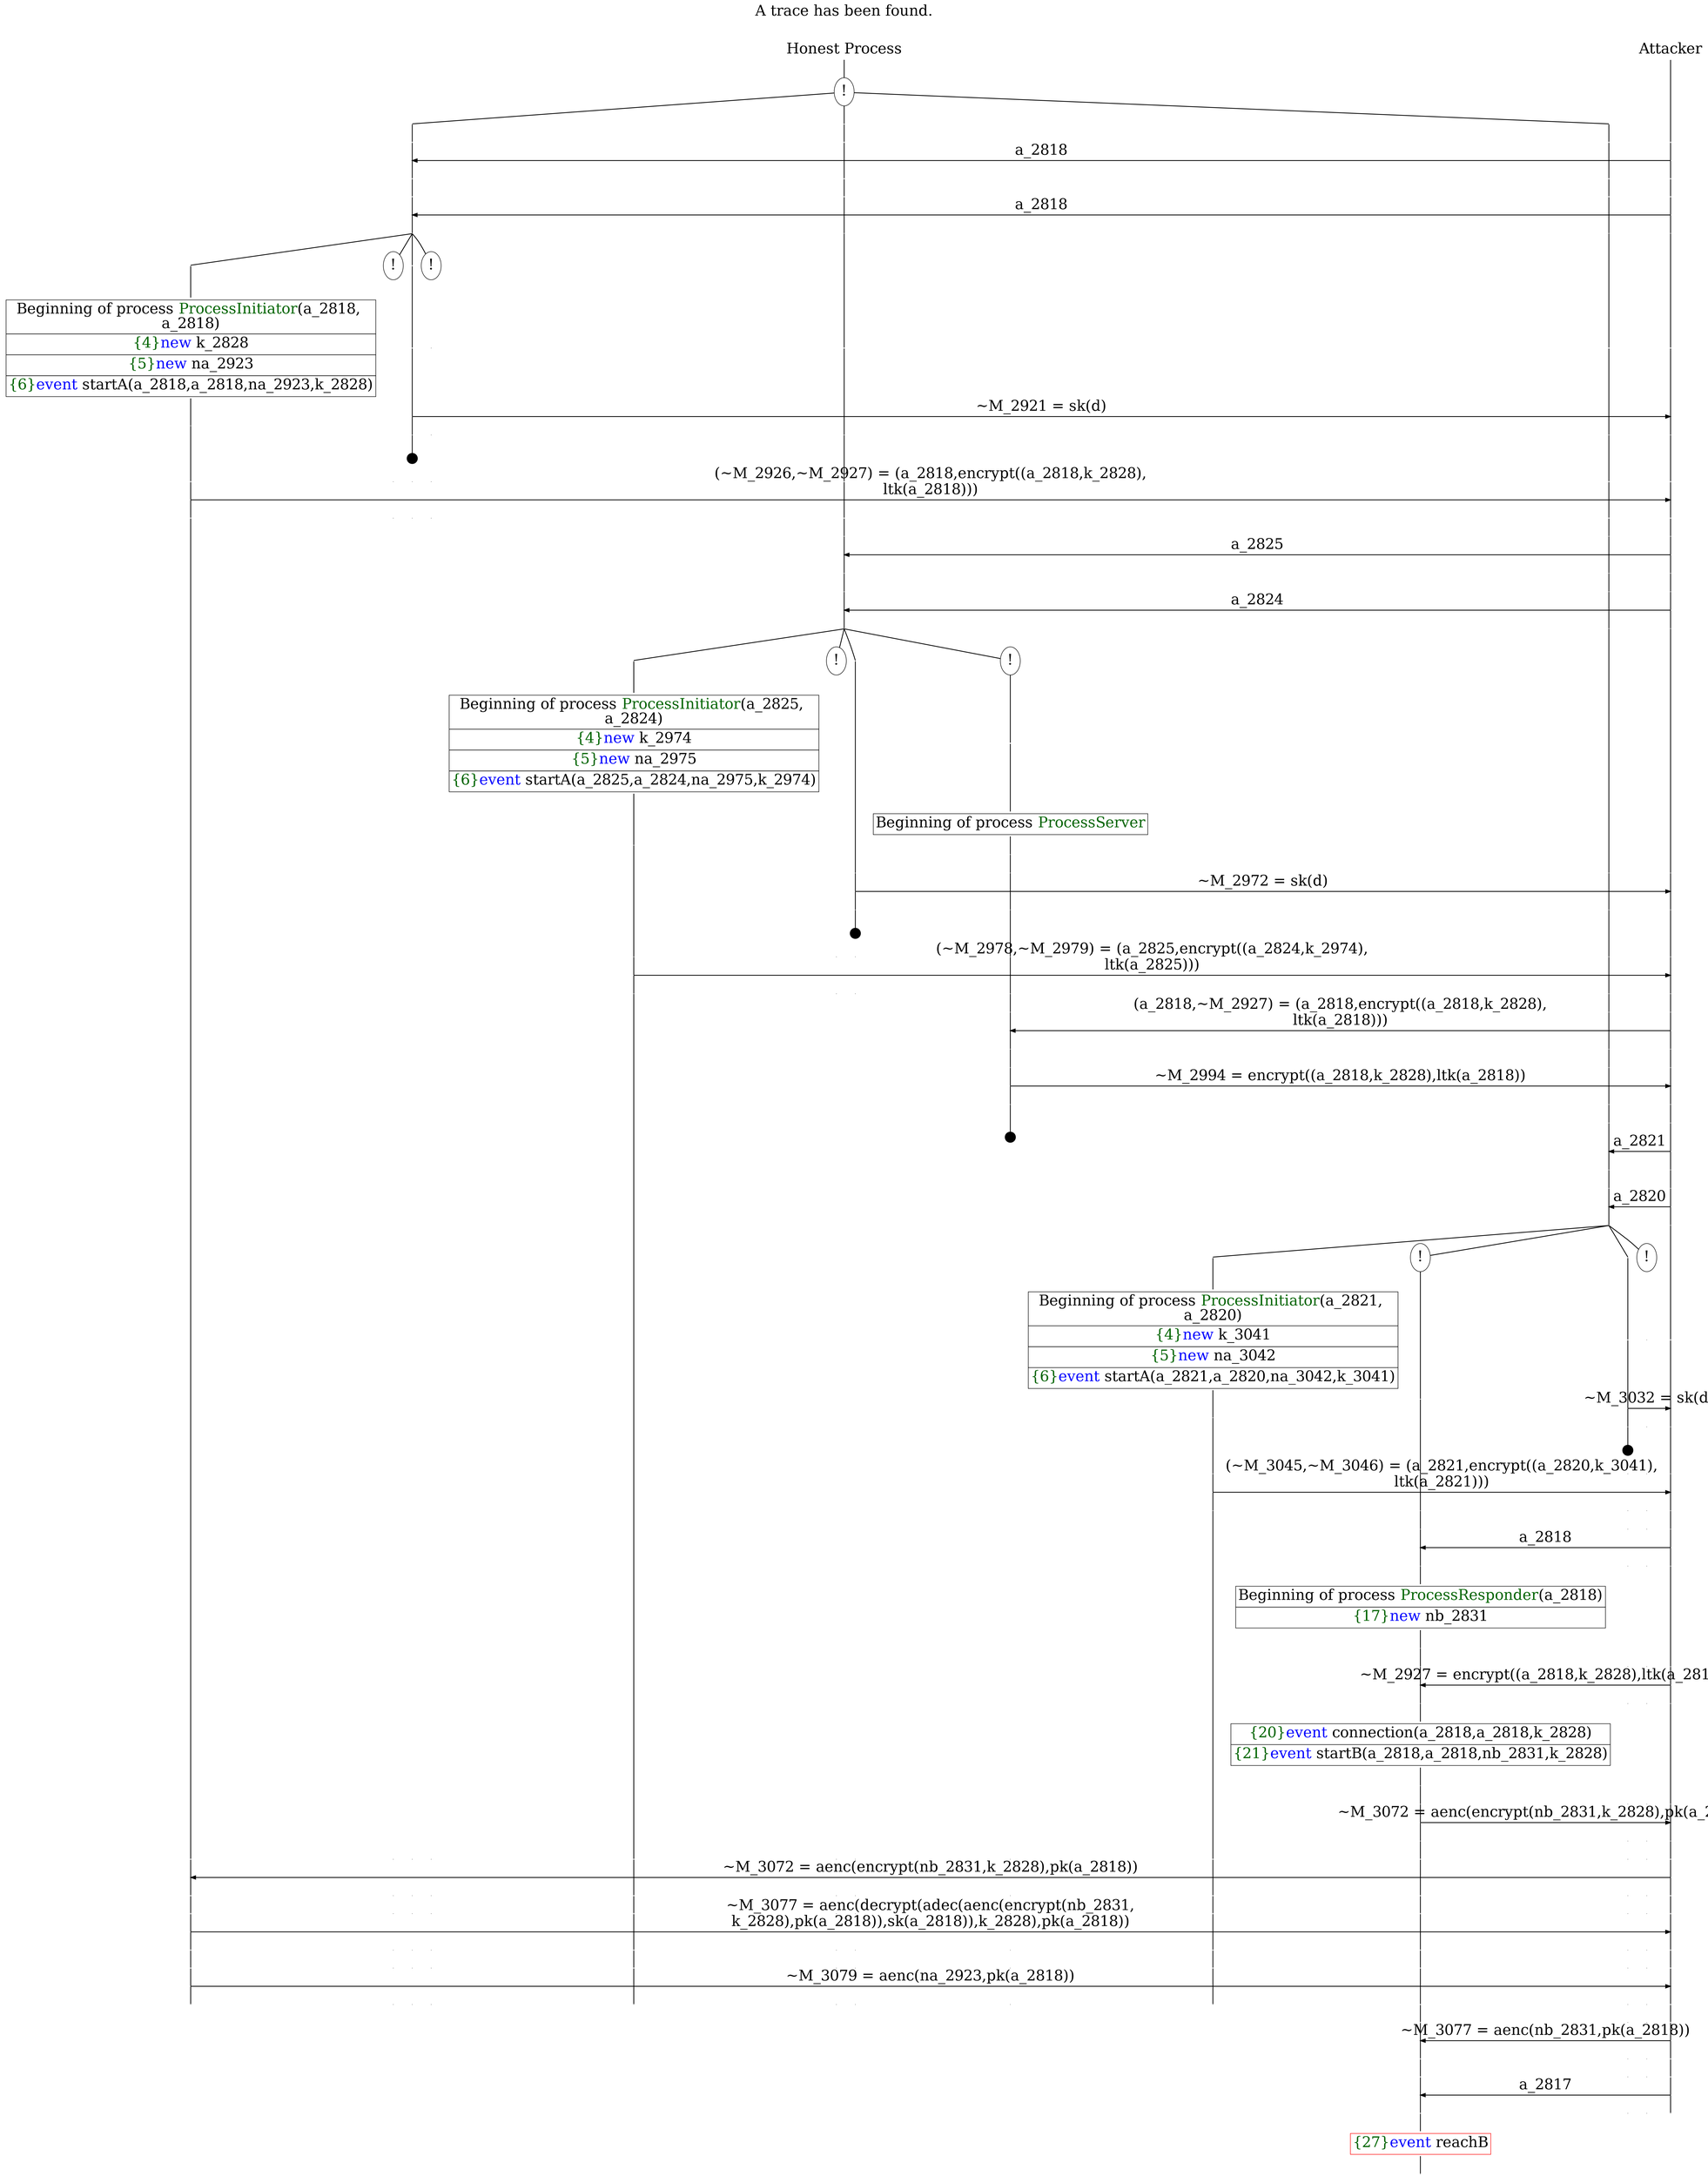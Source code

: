 digraph {
graph [ordering = out]
edge [arrowhead = none, penwidth = 1.6, fontsize = 30]
node [shape = point, width = 0, height = 0, fontsize = 30]
Trace [label = <A trace has been found.<br/>
>, shape = plaintext]
P0__0 [label = "Honest Process", shape = plaintext]
P__0 [label = "Attacker", shape = plaintext]
Trace -> P0__0 [label = "", style = invisible, weight = 100]{rank = same; P0__0 P__0}
P0__0 -> P0__1 [label = <>, weight = 100]
P0__1 [label = "!", shape = ellipse]
{rank = same; P0_2__1 P0_1__1 P0_0__1}
P0_2__1 [label = "", fixedsize = false, width = 0, height = 0, shape = none]
P0__1 -> P0_2__1 [label = <>]
P0_1__1 [label = "", fixedsize = false, width = 0, height = 0, shape = none]
P0__1 -> P0_1__1 [label = <>]
P0_0__1 [label = "", fixedsize = false, width = 0, height = 0, shape = none]
P0__1 -> P0_0__1 [label = <>]
P0_2__1 -> P0_2__2 [label = <>, weight = 100]
P0_1__1 -> P0_1__2 [label = <>, weight = 100]
P0_0__1 -> P0_0__2 [label = <>, weight = 100]
P__0 -> P__1 [label = <>, weight = 100]
{rank = same; P__1 P0_0__2 P0_1__2 P0_2__2}
P0_2__2 -> P0_2__3 [label = <>, weight = 100]
P__1 -> P__2 [label = <>, weight = 100]
{rank = same; P__2 P0_2__3}
P0_2__3 -> P__2 [label = <a_2818>, dir = back, arrowhead = normal]
P0_2__3 -> P0_2__4 [label = <>, weight = 100]
P0_1__2 -> P0_1__3 [label = <>, weight = 100]
P0_0__2 -> P0_0__3 [label = <>, weight = 100]
P__2 -> P__3 [label = <>, weight = 100]
{rank = same; P__3 P0_0__3 P0_1__3 P0_2__4}
P0_2__4 -> P0_2__5 [label = <>, weight = 100]
P0_1__3 -> P0_1__4 [label = <>, weight = 100]
P0_0__3 -> P0_0__4 [label = <>, weight = 100]
P__3 -> P__4 [label = <>, weight = 100]
{rank = same; P__4 P0_0__4 P0_1__4 P0_2__5}
P0_2__5 -> P0_2__6 [label = <>, weight = 100]
P__4 -> P__5 [label = <>, weight = 100]
{rank = same; P__5 P0_2__6}
P0_2__6 -> P__5 [label = <a_2818>, dir = back, arrowhead = normal]
P0_2__6 -> P0_2__7 [label = <>, weight = 100]
P0_1__4 -> P0_1__5 [label = <>, weight = 100]
P0_0__4 -> P0_0__5 [label = <>, weight = 100]
P__5 -> P__6 [label = <>, weight = 100]
{rank = same; P__6 P0_0__5 P0_1__5 P0_2__7}
/*RPar */
P0_2__7 -> P0_2_3__7 [label = <>]
P0_2__7 -> P0_2_2__7 [label = <>]
P0_2__7 -> P0_2_1__7 [label = <>]
P0_2__7 -> P0_2_0__7 [label = <>]
P0_2__7 [label = "", fixedsize = false, width = 0, height = 0, shape = none]
{rank = same; P0_2_0__7 P0_2_1__7 P0_2_2__7 P0_2_3__7}
P0_2_0__7 [label = "!", shape = ellipse]
P0_2_1__7 -> P0_2_1__8 [label = <>, weight = 100]
P0_2_0__8 [label = "", style = invisible]
P0_2_0__7 -> P0_2_0__8 [label = <>, weight = 100, style = invisible]
P0_1__5 -> P0_1__6 [label = <>, weight = 100]
P0_0__5 -> P0_0__6 [label = <>, weight = 100]
P__6 -> P__7 [label = <>, weight = 100]
{rank = same; P__7 P0_0__6 P0_1__6 P0_2_0__8 P0_2_1__8}
P0_2_1__8 -> P0_2_1__9 [label = <>, weight = 100]
P__7 -> P__8 [label = <>, weight = 100]
{rank = same; P__8 P0_2_1__9}
P0_2_1__9 -> P__8 [label = <~M_2921 = sk(d)>, arrowhead = normal]
P0_2_1__9 -> P0_2_1__10 [label = <>, weight = 100]
P0_2_0__9 [label = "", style = invisible]
P0_2_0__8 -> P0_2_0__9 [label = <>, weight = 100, style = invisible]
P0_1__6 -> P0_1__7 [label = <>, weight = 100]
P0_0__6 -> P0_0__7 [label = <>, weight = 100]
P__8 -> P__9 [label = <>, weight = 100]
{rank = same; P__9 P0_0__7 P0_1__7 P0_2_0__9 P0_2_1__10}
P0_2_1__11 [label = "", width = 0.3, height = 0.3]
P0_2_1__10 -> P0_2_1__11 [label = <>, weight = 100]
P0_2_2__7 [label = "!", shape = ellipse]
P0_2_3__7 -> P0_2_3__8 [label = <>, weight = 100]
P0_2_3__8 [shape = plaintext, label = <<TABLE BORDER="0" CELLBORDER="1" CELLSPACING="0" CELLPADDING="4"> <TR><TD>Beginning of process <FONT COLOR="darkgreen">ProcessInitiator</FONT>(a_2818, <br/>
a_2818)</TD></TR><TR><TD><FONT COLOR="darkgreen">{4}</FONT><FONT COLOR="blue">new </FONT>k_2828</TD></TR><TR><TD><FONT COLOR="darkgreen">{5}</FONT><FONT COLOR="blue">new </FONT>na_2923</TD></TR><TR><TD><FONT COLOR="darkgreen">{6}</FONT><FONT COLOR="blue">event</FONT> startA(a_2818,a_2818,na_2923,k_2828)</TD></TR></TABLE>>]
P0_2_3__8 -> P0_2_3__9 [label = <>, weight = 100]
P0_2_3__9 -> P0_2_3__10 [label = <>, weight = 100]
P0_2_2__8 [label = "", style = invisible]
P0_2_2__7 -> P0_2_2__8 [label = <>, weight = 100, style = invisible]
P0_2_1__12 [label = "", style = invisible]
P0_2_1__11 -> P0_2_1__12 [label = <>, weight = 100, style = invisible]
P0_2_0__10 [label = "", style = invisible]
P0_2_0__9 -> P0_2_0__10 [label = <>, weight = 100, style = invisible]
P0_1__7 -> P0_1__8 [label = <>, weight = 100]
P0_0__7 -> P0_0__8 [label = <>, weight = 100]
P__9 -> P__10 [label = <>, weight = 100]
{rank = same; P__10 P0_0__8 P0_1__8 P0_2_0__10 P0_2_1__12 P0_2_2__8 P0_2_3__10}
P0_2_3__10 -> P0_2_3__11 [label = <>, weight = 100]
P__10 -> P__11 [label = <>, weight = 100]
{rank = same; P__11 P0_2_3__11}
P0_2_3__11 -> P__11 [label = <(~M_2926,~M_2927) = (a_2818,encrypt((a_2818,k_2828),<br/>
ltk(a_2818)))>, arrowhead = normal]
P0_2_3__11 -> P0_2_3__12 [label = <>, weight = 100]
P0_2_2__9 [label = "", style = invisible]
P0_2_2__8 -> P0_2_2__9 [label = <>, weight = 100, style = invisible]
P0_2_1__13 [label = "", style = invisible]
P0_2_1__12 -> P0_2_1__13 [label = <>, weight = 100, style = invisible]
P0_2_0__11 [label = "", style = invisible]
P0_2_0__10 -> P0_2_0__11 [label = <>, weight = 100, style = invisible]
P0_1__8 -> P0_1__9 [label = <>, weight = 100]
P0_0__8 -> P0_0__9 [label = <>, weight = 100]
P__11 -> P__12 [label = <>, weight = 100]
{rank = same; P__12 P0_0__9 P0_1__9 P0_2_0__11 P0_2_1__13 P0_2_2__9 P0_2_3__12}
P0_1__9 -> P0_1__10 [label = <>, weight = 100]
P0_0__9 -> P0_0__10 [label = <>, weight = 100]
P__12 -> P__13 [label = <>, weight = 100]
{rank = same; P__13 P0_0__10 P0_1__10}
P0_1__10 -> P0_1__11 [label = <>, weight = 100]
P__13 -> P__14 [label = <>, weight = 100]
{rank = same; P__14 P0_1__11}
P0_1__11 -> P__14 [label = <a_2825>, dir = back, arrowhead = normal]
P0_1__11 -> P0_1__12 [label = <>, weight = 100]
P0_0__10 -> P0_0__11 [label = <>, weight = 100]
P__14 -> P__15 [label = <>, weight = 100]
{rank = same; P__15 P0_0__11 P0_1__12}
P0_1__12 -> P0_1__13 [label = <>, weight = 100]
P0_0__11 -> P0_0__12 [label = <>, weight = 100]
P__15 -> P__16 [label = <>, weight = 100]
{rank = same; P__16 P0_0__12 P0_1__13}
P0_1__13 -> P0_1__14 [label = <>, weight = 100]
P__16 -> P__17 [label = <>, weight = 100]
{rank = same; P__17 P0_1__14}
P0_1__14 -> P__17 [label = <a_2824>, dir = back, arrowhead = normal]
P0_1__14 -> P0_1__15 [label = <>, weight = 100]
P0_0__12 -> P0_0__13 [label = <>, weight = 100]
P__17 -> P__18 [label = <>, weight = 100]
{rank = same; P__18 P0_0__13 P0_1__15}
/*RPar */
P0_1__15 -> P0_1_3__15 [label = <>]
P0_1__15 -> P0_1_2__15 [label = <>]
P0_1__15 -> P0_1_1__15 [label = <>]
P0_1__15 -> P0_1_0__15 [label = <>]
P0_1__15 [label = "", fixedsize = false, width = 0, height = 0, shape = none]
{rank = same; P0_1_0__15 P0_1_1__15 P0_1_2__15 P0_1_3__15}
P0_1_0__15 [label = "!", shape = ellipse]
P0_1_0_0__15 [label = "", fixedsize = false, width = 0, height = 0, shape = none]
P0_1_0__15 -> P0_1_0_0__15 [label = <>, weight = 100]
P0_1_0_0__15 -> P0_1_0_0__16 [label = <>, weight = 100]
P0_1_0_0__16 [shape = plaintext, label = <<TABLE BORDER="0" CELLBORDER="1" CELLSPACING="0" CELLPADDING="4"> <TR><TD>Beginning of process <FONT COLOR="darkgreen">ProcessServer</FONT></TD></TR></TABLE>>]
P0_1_0_0__16 -> P0_1_0_0__17 [label = <>, weight = 100]
P0_1_1__15 -> P0_1_1__16 [label = <>, weight = 100]
P0_1_0_0__17 -> P0_1_0_0__18 [label = <>, weight = 100]
P0_0__13 -> P0_0__14 [label = <>, weight = 100]
P__18 -> P__19 [label = <>, weight = 100]
{rank = same; P__19 P0_0__14 P0_1_0_0__18 P0_1_1__16}
P0_1_1__16 -> P0_1_1__17 [label = <>, weight = 100]
P__19 -> P__20 [label = <>, weight = 100]
{rank = same; P__20 P0_1_1__17}
P0_1_1__17 -> P__20 [label = <~M_2972 = sk(d)>, arrowhead = normal]
P0_1_1__17 -> P0_1_1__18 [label = <>, weight = 100]
P0_1_0_0__18 -> P0_1_0_0__19 [label = <>, weight = 100]
P0_0__14 -> P0_0__15 [label = <>, weight = 100]
P__20 -> P__21 [label = <>, weight = 100]
{rank = same; P__21 P0_0__15 P0_1_0_0__19 P0_1_1__18}
P0_1_1__19 [label = "", width = 0.3, height = 0.3]
P0_1_1__18 -> P0_1_1__19 [label = <>, weight = 100]
P0_1_2__15 [label = "!", shape = ellipse]
P0_1_3__15 -> P0_1_3__16 [label = <>, weight = 100]
P0_1_3__16 [shape = plaintext, label = <<TABLE BORDER="0" CELLBORDER="1" CELLSPACING="0" CELLPADDING="4"> <TR><TD>Beginning of process <FONT COLOR="darkgreen">ProcessInitiator</FONT>(a_2825, <br/>
a_2824)</TD></TR><TR><TD><FONT COLOR="darkgreen">{4}</FONT><FONT COLOR="blue">new </FONT>k_2974</TD></TR><TR><TD><FONT COLOR="darkgreen">{5}</FONT><FONT COLOR="blue">new </FONT>na_2975</TD></TR><TR><TD><FONT COLOR="darkgreen">{6}</FONT><FONT COLOR="blue">event</FONT> startA(a_2825,a_2824,na_2975,k_2974)</TD></TR></TABLE>>]
P0_1_3__16 -> P0_1_3__17 [label = <>, weight = 100]
P0_1_3__17 -> P0_1_3__18 [label = <>, weight = 100]
P0_1_2__16 [label = "", style = invisible]
P0_1_2__15 -> P0_1_2__16 [label = <>, weight = 100, style = invisible]
P0_1_1__20 [label = "", style = invisible]
P0_1_1__19 -> P0_1_1__20 [label = <>, weight = 100, style = invisible]
P0_1_0_0__19 -> P0_1_0_0__20 [label = <>, weight = 100]
P0_0__15 -> P0_0__16 [label = <>, weight = 100]
P__21 -> P__22 [label = <>, weight = 100]
{rank = same; P__22 P0_0__16 P0_1_0_0__20 P0_1_1__20 P0_1_2__16 P0_1_3__18}
P0_1_3__18 -> P0_1_3__19 [label = <>, weight = 100]
P__22 -> P__23 [label = <>, weight = 100]
{rank = same; P__23 P0_1_3__19}
P0_1_3__19 -> P__23 [label = <(~M_2978,~M_2979) = (a_2825,encrypt((a_2824,k_2974),<br/>
ltk(a_2825)))>, arrowhead = normal]
P0_1_3__19 -> P0_1_3__20 [label = <>, weight = 100]
P0_1_2__17 [label = "", style = invisible]
P0_1_2__16 -> P0_1_2__17 [label = <>, weight = 100, style = invisible]
P0_1_1__21 [label = "", style = invisible]
P0_1_1__20 -> P0_1_1__21 [label = <>, weight = 100, style = invisible]
P0_1_0_0__20 -> P0_1_0_0__21 [label = <>, weight = 100]
P0_0__16 -> P0_0__17 [label = <>, weight = 100]
P__23 -> P__24 [label = <>, weight = 100]
{rank = same; P__24 P0_0__17 P0_1_0_0__21 P0_1_1__21 P0_1_2__17 P0_1_3__20}
P0_1_0_0__21 -> P0_1_0_0__22 [label = <>, weight = 100]
P0_0__17 -> P0_0__18 [label = <>, weight = 100]
P__24 -> P__25 [label = <>, weight = 100]
{rank = same; P__25 P0_0__18 P0_1_0_0__22}
P0_1_0_0__22 -> P0_1_0_0__23 [label = <>, weight = 100]
P__25 -> P__26 [label = <>, weight = 100]
{rank = same; P__26 P0_1_0_0__23}
P0_1_0_0__23 -> P__26 [label = <(a_2818,~M_2927) = (a_2818,encrypt((a_2818,k_2828),<br/>
ltk(a_2818)))>, dir = back, arrowhead = normal]
P0_1_0_0__23 -> P0_1_0_0__24 [label = <>, weight = 100]
P0_0__18 -> P0_0__19 [label = <>, weight = 100]
P__26 -> P__27 [label = <>, weight = 100]
{rank = same; P__27 P0_0__19 P0_1_0_0__24}
P0_1_0_0__24 -> P0_1_0_0__25 [label = <>, weight = 100]
P0_0__19 -> P0_0__20 [label = <>, weight = 100]
P__27 -> P__28 [label = <>, weight = 100]
{rank = same; P__28 P0_0__20 P0_1_0_0__25}
P0_1_0_0__25 -> P0_1_0_0__26 [label = <>, weight = 100]
P__28 -> P__29 [label = <>, weight = 100]
{rank = same; P__29 P0_1_0_0__26}
P0_1_0_0__26 -> P__29 [label = <~M_2994 = encrypt((a_2818,k_2828),ltk(a_2818))>, arrowhead = normal]
P0_1_0_0__26 -> P0_1_0_0__27 [label = <>, weight = 100]
P0_0__20 -> P0_0__21 [label = <>, weight = 100]
P__29 -> P__30 [label = <>, weight = 100]
{rank = same; P__30 P0_0__21 P0_1_0_0__27}
P0_1_0_0__28 [label = "", width = 0.3, height = 0.3]
P0_1_0_0__27 -> P0_1_0_0__28 [label = <>, weight = 100]
P0_0__21 -> P0_0__22 [label = <>, weight = 100]
P__30 -> P__31 [label = <>, weight = 100]
{rank = same; P__31 P0_0__22}
P0_0__22 -> P0_0__23 [label = <>, weight = 100]
P__31 -> P__32 [label = <>, weight = 100]
{rank = same; P__32 P0_0__23}
P0_0__23 -> P__32 [label = <a_2821>, dir = back, arrowhead = normal]
P0_0__23 -> P0_0__24 [label = <>, weight = 100]
P__32 -> P__33 [label = <>, weight = 100]
{rank = same; P__33 P0_0__24}
P0_0__24 -> P0_0__25 [label = <>, weight = 100]
P__33 -> P__34 [label = <>, weight = 100]
{rank = same; P__34 P0_0__25}
P0_0__25 -> P0_0__26 [label = <>, weight = 100]
P__34 -> P__35 [label = <>, weight = 100]
{rank = same; P__35 P0_0__26}
P0_0__26 -> P__35 [label = <a_2820>, dir = back, arrowhead = normal]
P0_0__26 -> P0_0__27 [label = <>, weight = 100]
P__35 -> P__36 [label = <>, weight = 100]
{rank = same; P__36 P0_0__27}
/*RPar */
P0_0__27 -> P0_0_3__27 [label = <>]
P0_0__27 -> P0_0_2__27 [label = <>]
P0_0__27 -> P0_0_1__27 [label = <>]
P0_0__27 -> P0_0_0__27 [label = <>]
P0_0__27 [label = "", fixedsize = false, width = 0, height = 0, shape = none]
{rank = same; P0_0_0__27 P0_0_1__27 P0_0_2__27 P0_0_3__27}
P0_0_0__27 [label = "!", shape = ellipse]
P0_0_1__27 -> P0_0_1__28 [label = <>, weight = 100]
P0_0_0__28 [label = "", style = invisible]
P0_0_0__27 -> P0_0_0__28 [label = <>, weight = 100, style = invisible]
P__36 -> P__37 [label = <>, weight = 100]
{rank = same; P__37 P0_0_0__28 P0_0_1__28}
P0_0_1__28 -> P0_0_1__29 [label = <>, weight = 100]
P__37 -> P__38 [label = <>, weight = 100]
{rank = same; P__38 P0_0_1__29}
P0_0_1__29 -> P__38 [label = <~M_3032 = sk(d)>, arrowhead = normal]
P0_0_1__29 -> P0_0_1__30 [label = <>, weight = 100]
P0_0_0__29 [label = "", style = invisible]
P0_0_0__28 -> P0_0_0__29 [label = <>, weight = 100, style = invisible]
P__38 -> P__39 [label = <>, weight = 100]
{rank = same; P__39 P0_0_0__29 P0_0_1__30}
P0_0_1__31 [label = "", width = 0.3, height = 0.3]
P0_0_1__30 -> P0_0_1__31 [label = <>, weight = 100]
P0_0_2__27 [label = "!", shape = ellipse]
P0_0_2_0__27 [label = "", fixedsize = false, width = 0, height = 0, shape = none]
P0_0_2__27 -> P0_0_2_0__27 [label = <>, weight = 100]
P0_0_3__27 -> P0_0_3__28 [label = <>, weight = 100]
P0_0_3__28 [shape = plaintext, label = <<TABLE BORDER="0" CELLBORDER="1" CELLSPACING="0" CELLPADDING="4"> <TR><TD>Beginning of process <FONT COLOR="darkgreen">ProcessInitiator</FONT>(a_2821, <br/>
a_2820)</TD></TR><TR><TD><FONT COLOR="darkgreen">{4}</FONT><FONT COLOR="blue">new </FONT>k_3041</TD></TR><TR><TD><FONT COLOR="darkgreen">{5}</FONT><FONT COLOR="blue">new </FONT>na_3042</TD></TR><TR><TD><FONT COLOR="darkgreen">{6}</FONT><FONT COLOR="blue">event</FONT> startA(a_2821,a_2820,na_3042,k_3041)</TD></TR></TABLE>>]
P0_0_3__28 -> P0_0_3__29 [label = <>, weight = 100]
P0_0_3__29 -> P0_0_3__30 [label = <>, weight = 100]
P0_0_2_0__27 -> P0_0_2_0__28 [label = <>, weight = 100]
P0_0_1__32 [label = "", style = invisible]
P0_0_1__31 -> P0_0_1__32 [label = <>, weight = 100, style = invisible]
P0_0_0__30 [label = "", style = invisible]
P0_0_0__29 -> P0_0_0__30 [label = <>, weight = 100, style = invisible]
P__39 -> P__40 [label = <>, weight = 100]
{rank = same; P__40 P0_0_0__30 P0_0_1__32 P0_0_2_0__28 P0_0_3__30}
P0_0_3__30 -> P0_0_3__31 [label = <>, weight = 100]
P__40 -> P__41 [label = <>, weight = 100]
{rank = same; P__41 P0_0_3__31}
P0_0_3__31 -> P__41 [label = <(~M_3045,~M_3046) = (a_2821,encrypt((a_2820,k_3041),<br/>
ltk(a_2821)))>, arrowhead = normal]
P0_0_3__31 -> P0_0_3__32 [label = <>, weight = 100]
P0_0_2_0__28 -> P0_0_2_0__29 [label = <>, weight = 100]
P0_0_1__33 [label = "", style = invisible]
P0_0_1__32 -> P0_0_1__33 [label = <>, weight = 100, style = invisible]
P0_0_0__31 [label = "", style = invisible]
P0_0_0__30 -> P0_0_0__31 [label = <>, weight = 100, style = invisible]
P__41 -> P__42 [label = <>, weight = 100]
{rank = same; P__42 P0_0_0__31 P0_0_1__33 P0_0_2_0__29 P0_0_3__32}
P0_0_2_0__29 -> P0_0_2_0__30 [label = <>, weight = 100]
P0_0_1__34 [label = "", style = invisible]
P0_0_1__33 -> P0_0_1__34 [label = <>, weight = 100, style = invisible]
P0_0_0__32 [label = "", style = invisible]
P0_0_0__31 -> P0_0_0__32 [label = <>, weight = 100, style = invisible]
P__42 -> P__43 [label = <>, weight = 100]
{rank = same; P__43 P0_0_0__32 P0_0_1__34 P0_0_2_0__30}
P0_0_2_0__30 -> P0_0_2_0__31 [label = <>, weight = 100]
P__43 -> P__44 [label = <>, weight = 100]
{rank = same; P__44 P0_0_2_0__31}
P0_0_2_0__31 -> P__44 [label = <a_2818>, dir = back, arrowhead = normal]
P0_0_2_0__31 -> P0_0_2_0__32 [label = <>, weight = 100]
P0_0_1__35 [label = "", style = invisible]
P0_0_1__34 -> P0_0_1__35 [label = <>, weight = 100, style = invisible]
P0_0_0__33 [label = "", style = invisible]
P0_0_0__32 -> P0_0_0__33 [label = <>, weight = 100, style = invisible]
P__44 -> P__45 [label = <>, weight = 100]
{rank = same; P__45 P0_0_0__33 P0_0_1__35 P0_0_2_0__32}
P0_0_2_0__32 -> P0_0_2_0__33 [label = <>, weight = 100]
P0_0_2_0__33 [shape = plaintext, label = <<TABLE BORDER="0" CELLBORDER="1" CELLSPACING="0" CELLPADDING="4"> <TR><TD>Beginning of process <FONT COLOR="darkgreen">ProcessResponder</FONT>(a_2818)</TD></TR><TR><TD><FONT COLOR="darkgreen">{17}</FONT><FONT COLOR="blue">new </FONT>nb_2831</TD></TR></TABLE>>]
P0_0_2_0__33 -> P0_0_2_0__34 [label = <>, weight = 100]
P0_0_2_0__34 -> P0_0_2_0__35 [label = <>, weight = 100]
P0_0_1__36 [label = "", style = invisible]
P0_0_1__35 -> P0_0_1__36 [label = <>, weight = 100, style = invisible]
P0_0_0__34 [label = "", style = invisible]
P0_0_0__33 -> P0_0_0__34 [label = <>, weight = 100, style = invisible]
P__45 -> P__46 [label = <>, weight = 100]
{rank = same; P__46 P0_0_0__34 P0_0_1__36 P0_0_2_0__35}
P0_0_2_0__35 -> P0_0_2_0__36 [label = <>, weight = 100]
P__46 -> P__47 [label = <>, weight = 100]
{rank = same; P__47 P0_0_2_0__36}
P0_0_2_0__36 -> P__47 [label = <~M_2927 = encrypt((a_2818,k_2828),ltk(a_2818))>, dir = back, arrowhead = normal]
P0_0_2_0__36 -> P0_0_2_0__37 [label = <>, weight = 100]
P0_0_1__37 [label = "", style = invisible]
P0_0_1__36 -> P0_0_1__37 [label = <>, weight = 100, style = invisible]
P0_0_0__35 [label = "", style = invisible]
P0_0_0__34 -> P0_0_0__35 [label = <>, weight = 100, style = invisible]
P__47 -> P__48 [label = <>, weight = 100]
{rank = same; P__48 P0_0_0__35 P0_0_1__37 P0_0_2_0__37}
P0_0_2_0__37 -> P0_0_2_0__38 [label = <>, weight = 100]
P0_0_2_0__38 [shape = plaintext, label = <<TABLE BORDER="0" CELLBORDER="1" CELLSPACING="0" CELLPADDING="4"> <TR><TD><FONT COLOR="darkgreen">{20}</FONT><FONT COLOR="blue">event</FONT> connection(a_2818,a_2818,k_2828)</TD></TR><TR><TD><FONT COLOR="darkgreen">{21}</FONT><FONT COLOR="blue">event</FONT> startB(a_2818,a_2818,nb_2831,k_2828)<br/>
</TD></TR></TABLE>>]
P0_0_2_0__38 -> P0_0_2_0__39 [label = <>, weight = 100]
P0_0_2_0__39 -> P0_0_2_0__40 [label = <>, weight = 100]
P0_0_1__38 [label = "", style = invisible]
P0_0_1__37 -> P0_0_1__38 [label = <>, weight = 100, style = invisible]
P0_0_0__36 [label = "", style = invisible]
P0_0_0__35 -> P0_0_0__36 [label = <>, weight = 100, style = invisible]
P__48 -> P__49 [label = <>, weight = 100]
{rank = same; P__49 P0_0_0__36 P0_0_1__38 P0_0_2_0__40}
P0_0_2_0__40 -> P0_0_2_0__41 [label = <>, weight = 100]
P__49 -> P__50 [label = <>, weight = 100]
{rank = same; P__50 P0_0_2_0__41}
P0_0_2_0__41 -> P__50 [label = <~M_3072 = aenc(encrypt(nb_2831,k_2828),pk(a_2818))>, arrowhead = normal]
P0_0_2_0__41 -> P0_0_2_0__42 [label = <>, weight = 100]
P0_0_1__39 [label = "", style = invisible]
P0_0_1__38 -> P0_0_1__39 [label = <>, weight = 100, style = invisible]
P0_0_0__37 [label = "", style = invisible]
P0_0_0__36 -> P0_0_0__37 [label = <>, weight = 100, style = invisible]
P__50 -> P__51 [label = <>, weight = 100]
{rank = same; P__51 P0_0_0__37 P0_0_1__39 P0_0_2_0__42}
P0_2_3__12 -> P0_2_3__13 [label = <>, weight = 100]
P0_2_2__10 [label = "", style = invisible]
P0_2_2__9 -> P0_2_2__10 [label = <>, weight = 100, style = invisible]
P0_2_1__14 [label = "", style = invisible]
P0_2_1__13 -> P0_2_1__14 [label = <>, weight = 100, style = invisible]
P0_2_0__12 [label = "", style = invisible]
P0_2_0__11 -> P0_2_0__12 [label = <>, weight = 100, style = invisible]
P0_1_3__20 -> P0_1_3__21 [label = <>, weight = 100]
P0_1_2__18 [label = "", style = invisible]
P0_1_2__17 -> P0_1_2__18 [label = <>, weight = 100, style = invisible]
P0_1_1__22 [label = "", style = invisible]
P0_1_1__21 -> P0_1_1__22 [label = <>, weight = 100, style = invisible]
P0_1_0_0__29 [label = "", style = invisible]
P0_1_0_0__28 -> P0_1_0_0__29 [label = <>, weight = 100, style = invisible]
P0_0_3__32 -> P0_0_3__33 [label = <>, weight = 100]
P0_0_2_0__42 -> P0_0_2_0__43 [label = <>, weight = 100]
P0_0_1__40 [label = "", style = invisible]
P0_0_1__39 -> P0_0_1__40 [label = <>, weight = 100, style = invisible]
P0_0_0__38 [label = "", style = invisible]
P0_0_0__37 -> P0_0_0__38 [label = <>, weight = 100, style = invisible]
P__51 -> P__52 [label = <>, weight = 100]
{rank = same; P__52 P0_0_0__38 P0_0_1__40 P0_0_2_0__43 P0_0_3__33 P0_1_0_0__29 P0_1_1__22 P0_1_2__18 P0_1_3__21 P0_2_0__12 P0_2_1__14 P0_2_2__10 P0_2_3__13}
P0_2_3__13 -> P0_2_3__14 [label = <>, weight = 100]
P__52 -> P__53 [label = <>, weight = 100]
{rank = same; P__53 P0_2_3__14}
P0_2_3__14 -> P__53 [label = <~M_3072 = aenc(encrypt(nb_2831,k_2828),pk(a_2818))>, dir = back, arrowhead = normal]
P0_2_3__14 -> P0_2_3__15 [label = <>, weight = 100]
P0_2_2__11 [label = "", style = invisible]
P0_2_2__10 -> P0_2_2__11 [label = <>, weight = 100, style = invisible]
P0_2_1__15 [label = "", style = invisible]
P0_2_1__14 -> P0_2_1__15 [label = <>, weight = 100, style = invisible]
P0_2_0__13 [label = "", style = invisible]
P0_2_0__12 -> P0_2_0__13 [label = <>, weight = 100, style = invisible]
P0_1_3__21 -> P0_1_3__22 [label = <>, weight = 100]
P0_1_2__19 [label = "", style = invisible]
P0_1_2__18 -> P0_1_2__19 [label = <>, weight = 100, style = invisible]
P0_1_1__23 [label = "", style = invisible]
P0_1_1__22 -> P0_1_1__23 [label = <>, weight = 100, style = invisible]
P0_1_0_0__30 [label = "", style = invisible]
P0_1_0_0__29 -> P0_1_0_0__30 [label = <>, weight = 100, style = invisible]
P0_0_3__33 -> P0_0_3__34 [label = <>, weight = 100]
P0_0_2_0__43 -> P0_0_2_0__44 [label = <>, weight = 100]
P0_0_1__41 [label = "", style = invisible]
P0_0_1__40 -> P0_0_1__41 [label = <>, weight = 100, style = invisible]
P0_0_0__39 [label = "", style = invisible]
P0_0_0__38 -> P0_0_0__39 [label = <>, weight = 100, style = invisible]
P__53 -> P__54 [label = <>, weight = 100]
{rank = same; P__54 P0_0_0__39 P0_0_1__41 P0_0_2_0__44 P0_0_3__34 P0_1_0_0__30 P0_1_1__23 P0_1_2__19 P0_1_3__22 P0_2_0__13 P0_2_1__15 P0_2_2__11 P0_2_3__15}
P0_2_3__15 -> P0_2_3__16 [label = <>, weight = 100]
P0_2_2__12 [label = "", style = invisible]
P0_2_2__11 -> P0_2_2__12 [label = <>, weight = 100, style = invisible]
P0_2_1__16 [label = "", style = invisible]
P0_2_1__15 -> P0_2_1__16 [label = <>, weight = 100, style = invisible]
P0_2_0__14 [label = "", style = invisible]
P0_2_0__13 -> P0_2_0__14 [label = <>, weight = 100, style = invisible]
P0_1_3__22 -> P0_1_3__23 [label = <>, weight = 100]
P0_1_2__20 [label = "", style = invisible]
P0_1_2__19 -> P0_1_2__20 [label = <>, weight = 100, style = invisible]
P0_1_1__24 [label = "", style = invisible]
P0_1_1__23 -> P0_1_1__24 [label = <>, weight = 100, style = invisible]
P0_1_0_0__31 [label = "", style = invisible]
P0_1_0_0__30 -> P0_1_0_0__31 [label = <>, weight = 100, style = invisible]
P0_0_3__34 -> P0_0_3__35 [label = <>, weight = 100]
P0_0_2_0__44 -> P0_0_2_0__45 [label = <>, weight = 100]
P0_0_1__42 [label = "", style = invisible]
P0_0_1__41 -> P0_0_1__42 [label = <>, weight = 100, style = invisible]
P0_0_0__40 [label = "", style = invisible]
P0_0_0__39 -> P0_0_0__40 [label = <>, weight = 100, style = invisible]
P__54 -> P__55 [label = <>, weight = 100]
{rank = same; P__55 P0_0_0__40 P0_0_1__42 P0_0_2_0__45 P0_0_3__35 P0_1_0_0__31 P0_1_1__24 P0_1_2__20 P0_1_3__23 P0_2_0__14 P0_2_1__16 P0_2_2__12 P0_2_3__16}
P0_2_3__16 -> P0_2_3__17 [label = <>, weight = 100]
P__55 -> P__56 [label = <>, weight = 100]
{rank = same; P__56 P0_2_3__17}
P0_2_3__17 -> P__56 [label = <~M_3077 = aenc(decrypt(adec(aenc(encrypt(nb_2831,<br/>
k_2828),pk(a_2818)),sk(a_2818)),k_2828),pk(a_2818))>, arrowhead = normal]
P0_2_3__17 -> P0_2_3__18 [label = <>, weight = 100]
P0_2_2__13 [label = "", style = invisible]
P0_2_2__12 -> P0_2_2__13 [label = <>, weight = 100, style = invisible]
P0_2_1__17 [label = "", style = invisible]
P0_2_1__16 -> P0_2_1__17 [label = <>, weight = 100, style = invisible]
P0_2_0__15 [label = "", style = invisible]
P0_2_0__14 -> P0_2_0__15 [label = <>, weight = 100, style = invisible]
P0_1_3__23 -> P0_1_3__24 [label = <>, weight = 100]
P0_1_2__21 [label = "", style = invisible]
P0_1_2__20 -> P0_1_2__21 [label = <>, weight = 100, style = invisible]
P0_1_1__25 [label = "", style = invisible]
P0_1_1__24 -> P0_1_1__25 [label = <>, weight = 100, style = invisible]
P0_1_0_0__32 [label = "", style = invisible]
P0_1_0_0__31 -> P0_1_0_0__32 [label = <>, weight = 100, style = invisible]
P0_0_3__35 -> P0_0_3__36 [label = <>, weight = 100]
P0_0_2_0__45 -> P0_0_2_0__46 [label = <>, weight = 100]
P0_0_1__43 [label = "", style = invisible]
P0_0_1__42 -> P0_0_1__43 [label = <>, weight = 100, style = invisible]
P0_0_0__41 [label = "", style = invisible]
P0_0_0__40 -> P0_0_0__41 [label = <>, weight = 100, style = invisible]
P__56 -> P__57 [label = <>, weight = 100]
{rank = same; P__57 P0_0_0__41 P0_0_1__43 P0_0_2_0__46 P0_0_3__36 P0_1_0_0__32 P0_1_1__25 P0_1_2__21 P0_1_3__24 P0_2_0__15 P0_2_1__17 P0_2_2__13 P0_2_3__18}
P0_2_3__18 -> P0_2_3__19 [label = <>, weight = 100]
P0_2_2__14 [label = "", style = invisible]
P0_2_2__13 -> P0_2_2__14 [label = <>, weight = 100, style = invisible]
P0_2_1__18 [label = "", style = invisible]
P0_2_1__17 -> P0_2_1__18 [label = <>, weight = 100, style = invisible]
P0_2_0__16 [label = "", style = invisible]
P0_2_0__15 -> P0_2_0__16 [label = <>, weight = 100, style = invisible]
P0_1_3__24 -> P0_1_3__25 [label = <>, weight = 100]
P0_1_2__22 [label = "", style = invisible]
P0_1_2__21 -> P0_1_2__22 [label = <>, weight = 100, style = invisible]
P0_1_1__26 [label = "", style = invisible]
P0_1_1__25 -> P0_1_1__26 [label = <>, weight = 100, style = invisible]
P0_1_0_0__33 [label = "", style = invisible]
P0_1_0_0__32 -> P0_1_0_0__33 [label = <>, weight = 100, style = invisible]
P0_0_3__36 -> P0_0_3__37 [label = <>, weight = 100]
P0_0_2_0__46 -> P0_0_2_0__47 [label = <>, weight = 100]
P0_0_1__44 [label = "", style = invisible]
P0_0_1__43 -> P0_0_1__44 [label = <>, weight = 100, style = invisible]
P0_0_0__42 [label = "", style = invisible]
P0_0_0__41 -> P0_0_0__42 [label = <>, weight = 100, style = invisible]
P__57 -> P__58 [label = <>, weight = 100]
{rank = same; P__58 P0_0_0__42 P0_0_1__44 P0_0_2_0__47 P0_0_3__37 P0_1_0_0__33 P0_1_1__26 P0_1_2__22 P0_1_3__25 P0_2_0__16 P0_2_1__18 P0_2_2__14 P0_2_3__19}
P0_2_3__19 -> P0_2_3__20 [label = <>, weight = 100]
P__58 -> P__59 [label = <>, weight = 100]
{rank = same; P__59 P0_2_3__20}
P0_2_3__20 -> P__59 [label = <~M_3079 = aenc(na_2923,pk(a_2818))>, arrowhead = normal]
P0_2_3__20 -> P0_2_3__21 [label = <>, weight = 100]
P0_2_2__15 [label = "", style = invisible]
P0_2_2__14 -> P0_2_2__15 [label = <>, weight = 100, style = invisible]
P0_2_1__19 [label = "", style = invisible]
P0_2_1__18 -> P0_2_1__19 [label = <>, weight = 100, style = invisible]
P0_2_0__17 [label = "", style = invisible]
P0_2_0__16 -> P0_2_0__17 [label = <>, weight = 100, style = invisible]
P0_1_3__25 -> P0_1_3__26 [label = <>, weight = 100]
P0_1_2__23 [label = "", style = invisible]
P0_1_2__22 -> P0_1_2__23 [label = <>, weight = 100, style = invisible]
P0_1_1__27 [label = "", style = invisible]
P0_1_1__26 -> P0_1_1__27 [label = <>, weight = 100, style = invisible]
P0_1_0_0__34 [label = "", style = invisible]
P0_1_0_0__33 -> P0_1_0_0__34 [label = <>, weight = 100, style = invisible]
P0_0_3__37 -> P0_0_3__38 [label = <>, weight = 100]
P0_0_2_0__47 -> P0_0_2_0__48 [label = <>, weight = 100]
P0_0_1__45 [label = "", style = invisible]
P0_0_1__44 -> P0_0_1__45 [label = <>, weight = 100, style = invisible]
P0_0_0__43 [label = "", style = invisible]
P0_0_0__42 -> P0_0_0__43 [label = <>, weight = 100, style = invisible]
P__59 -> P__60 [label = <>, weight = 100]
{rank = same; P__60 P0_0_0__43 P0_0_1__45 P0_0_2_0__48 P0_0_3__38 P0_1_0_0__34 P0_1_1__27 P0_1_2__23 P0_1_3__26 P0_2_0__17 P0_2_1__19 P0_2_2__15 P0_2_3__21}
P0_0_2_0__48 -> P0_0_2_0__49 [label = <>, weight = 100]
P0_0_1__46 [label = "", style = invisible]
P0_0_1__45 -> P0_0_1__46 [label = <>, weight = 100, style = invisible]
P0_0_0__44 [label = "", style = invisible]
P0_0_0__43 -> P0_0_0__44 [label = <>, weight = 100, style = invisible]
P__60 -> P__61 [label = <>, weight = 100]
{rank = same; P__61 P0_0_0__44 P0_0_1__46 P0_0_2_0__49}
P0_0_2_0__49 -> P0_0_2_0__50 [label = <>, weight = 100]
P__61 -> P__62 [label = <>, weight = 100]
{rank = same; P__62 P0_0_2_0__50}
P0_0_2_0__50 -> P__62 [label = <~M_3077 = aenc(nb_2831,pk(a_2818))>, dir = back, arrowhead = normal]
P0_0_2_0__50 -> P0_0_2_0__51 [label = <>, weight = 100]
P0_0_1__47 [label = "", style = invisible]
P0_0_1__46 -> P0_0_1__47 [label = <>, weight = 100, style = invisible]
P0_0_0__45 [label = "", style = invisible]
P0_0_0__44 -> P0_0_0__45 [label = <>, weight = 100, style = invisible]
P__62 -> P__63 [label = <>, weight = 100]
{rank = same; P__63 P0_0_0__45 P0_0_1__47 P0_0_2_0__51}
P0_0_2_0__51 -> P0_0_2_0__52 [label = <>, weight = 100]
P0_0_1__48 [label = "", style = invisible]
P0_0_1__47 -> P0_0_1__48 [label = <>, weight = 100, style = invisible]
P0_0_0__46 [label = "", style = invisible]
P0_0_0__45 -> P0_0_0__46 [label = <>, weight = 100, style = invisible]
P__63 -> P__64 [label = <>, weight = 100]
{rank = same; P__64 P0_0_0__46 P0_0_1__48 P0_0_2_0__52}
P0_0_2_0__52 -> P0_0_2_0__53 [label = <>, weight = 100]
P__64 -> P__65 [label = <>, weight = 100]
{rank = same; P__65 P0_0_2_0__53}
P0_0_2_0__53 -> P__65 [label = <a_2817>, dir = back, arrowhead = normal]
P0_0_2_0__53 -> P0_0_2_0__54 [label = <>, weight = 100]
P0_0_1__49 [label = "", style = invisible]
P0_0_1__48 -> P0_0_1__49 [label = <>, weight = 100, style = invisible]
P0_0_0__47 [label = "", style = invisible]
P0_0_0__46 -> P0_0_0__47 [label = <>, weight = 100, style = invisible]
P__65 -> P__66 [label = <>, weight = 100]
{rank = same; P__66 P0_0_0__47 P0_0_1__49 P0_0_2_0__54}
P0_0_2_0__54 -> P0_0_2_0__55 [label = <>, weight = 100]
P0_0_2_0__55 [color = red, shape = plaintext, label = <<TABLE BORDER="0" CELLBORDER="1" CELLSPACING="0" CELLPADDING="4"> <TR><TD><FONT COLOR="darkgreen">{27}</FONT><FONT COLOR="blue">event</FONT> reachB</TD></TR></TABLE>>]
P0_0_2_0__55 -> P0_0_2_0__56 [label = <>, weight = 100]
}
